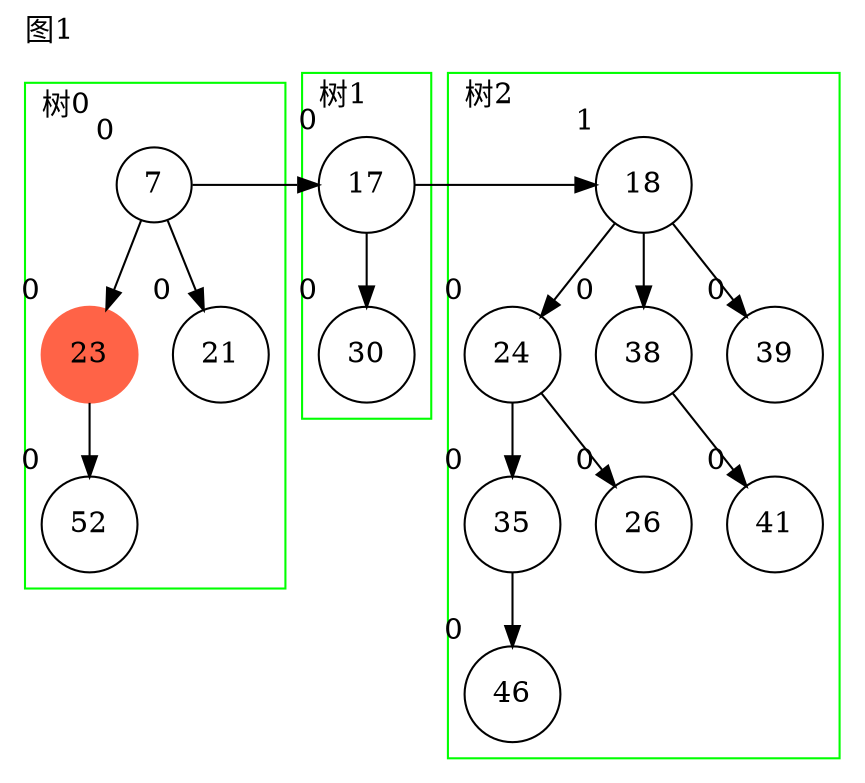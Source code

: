 digraph g{
node[shape=circle];
label="图1";
labeljust=l;
labelloc=t;
subgraph cluster_0 {
pencolor=green;label="树0";
n264[label=7, xlabel=0];
n265[label=23, xlabel=0,style = filled,color="tomato"];
n264->n265;
n266[label=52, xlabel=0];
n265->n266;
n267[label=21, xlabel=0];
n264->n267;
}
subgraph cluster_1 {
pencolor=green;label="树1";
n268[label=17, xlabel=0];
n269[label=30, xlabel=0];
n268->n269;
}
n264->n268[constraint=false];
subgraph cluster_2 {
pencolor=green;label="树2";
n270[label=18, xlabel=1];
n271[label=24, xlabel=0];
n270->n271;
n272[label=35, xlabel=0];
n271->n272;
n273[label=46, xlabel=0];
n272->n273;
n274[label=26, xlabel=0];
n271->n274;
n275[label=38, xlabel=0];
n270->n275;
n276[label=41, xlabel=0];
n275->n276;
n277[label=39, xlabel=0];
n270->n277;
}
n268->n270[constraint=false];
}
